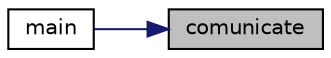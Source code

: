 digraph "comunicate"
{
 // INTERACTIVE_SVG=YES
 // LATEX_PDF_SIZE
  edge [fontname="Helvetica",fontsize="10",labelfontname="Helvetica",labelfontsize="10"];
  node [fontname="Helvetica",fontsize="10",shape=record];
  rankdir="RL";
  Node1 [label="comunicate",height=0.2,width=0.4,color="black", fillcolor="grey75", style="filled", fontcolor="black",tooltip="Send the line and receive json with the new state of the server remember to free the return address a..."];
  Node1 -> Node2 [dir="back",color="midnightblue",fontsize="10",style="solid",fontname="Helvetica"];
  Node2 [label="main",height=0.2,width=0.4,color="black", fillcolor="white", style="filled",URL="$Main_01Client_8cpp.html#ae66f6b31b5ad750f1fe042a706a4e3d4",tooltip="Main, work with the socket reply and show the answer in the GUI."];
}
